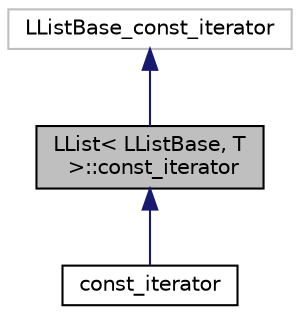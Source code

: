 digraph "LList&lt; LListBase, T &gt;::const_iterator"
{
  bgcolor="transparent";
  edge [fontname="Helvetica",fontsize="10",labelfontname="Helvetica",labelfontsize="10"];
  node [fontname="Helvetica",fontsize="10",shape=record];
  Node1 [label="LList\< LListBase, T\l \>::const_iterator",height=0.2,width=0.4,color="black", fillcolor="grey75", style="filled", fontcolor="black"];
  Node2 -> Node1 [dir="back",color="midnightblue",fontsize="10",style="solid",fontname="Helvetica"];
  Node2 [label="LListBase_const_iterator",height=0.2,width=0.4,color="grey75"];
  Node1 -> Node3 [dir="back",color="midnightblue",fontsize="10",style="solid",fontname="Helvetica"];
  Node3 [label="const_iterator",height=0.2,width=0.4,color="black",URL="$a00347.html",tooltip="An STL-conforming const_iterator. "];
}
